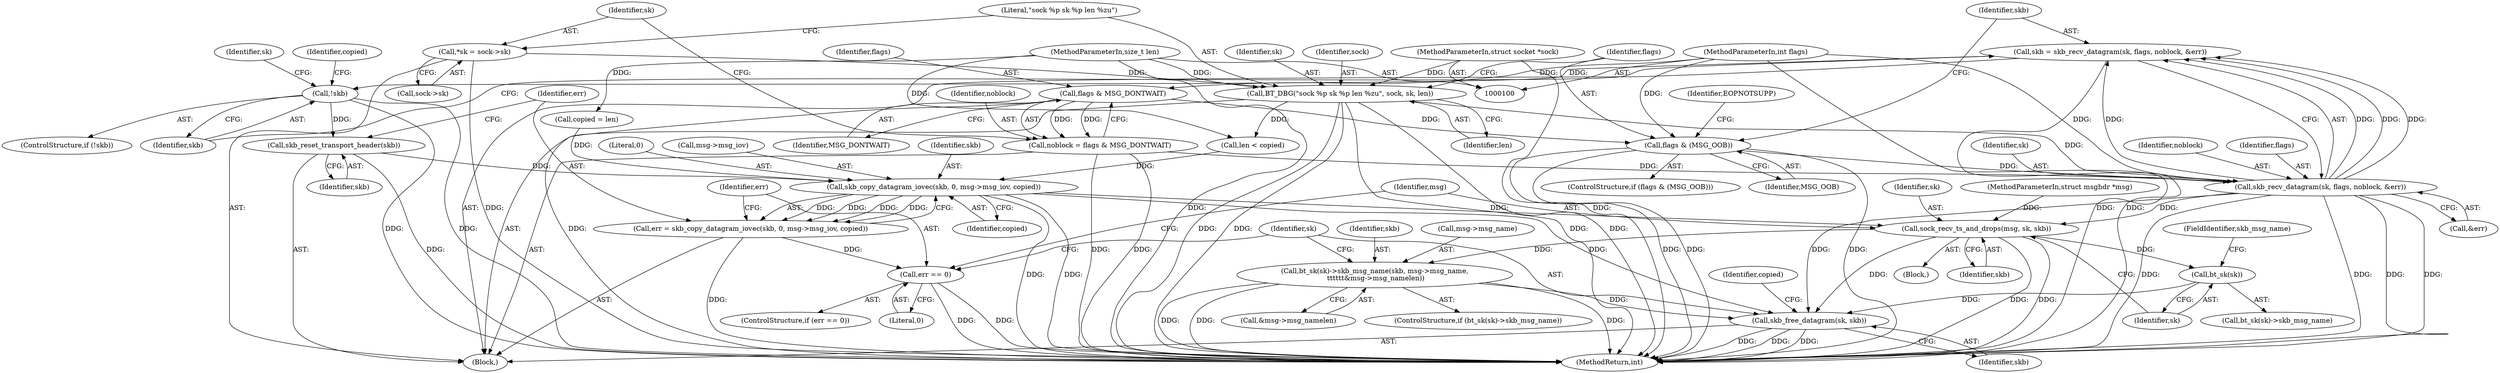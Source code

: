 digraph "0_linux_f3d3342602f8bcbf37d7c46641cb9bca7618eb1c_6@API" {
"1000134" [label="(Call,skb = skb_recv_datagram(sk, flags, noblock, &err))"];
"1000136" [label="(Call,skb_recv_datagram(sk, flags, noblock, &err))"];
"1000122" [label="(Call,BT_DBG(\"sock %p sk %p len %zu\", sock, sk, len))"];
"1000102" [label="(MethodParameterIn,struct socket *sock)"];
"1000114" [label="(Call,*sk = sock->sk)"];
"1000104" [label="(MethodParameterIn,size_t len)"];
"1000128" [label="(Call,flags & (MSG_OOB))"];
"1000110" [label="(Call,flags & MSG_DONTWAIT)"];
"1000105" [label="(MethodParameterIn,int flags)"];
"1000108" [label="(Call,noblock = flags & MSG_DONTWAIT)"];
"1000143" [label="(Call,!skb)"];
"1000174" [label="(Call,skb_reset_transport_header(skb))"];
"1000178" [label="(Call,skb_copy_datagram_iovec(skb, 0, msg->msg_iov, copied))"];
"1000176" [label="(Call,err = skb_copy_datagram_iovec(skb, 0, msg->msg_iov, copied))"];
"1000186" [label="(Call,err == 0)"];
"1000190" [label="(Call,sock_recv_ts_and_drops(msg, sk, skb))"];
"1000196" [label="(Call,bt_sk(sk))"];
"1000208" [label="(Call,skb_free_datagram(sk, skb))"];
"1000199" [label="(Call,bt_sk(sk)->skb_msg_name(skb, msg->msg_name,\n \t\t\t\t\t\t&msg->msg_namelen))"];
"1000193" [label="(Identifier,skb)"];
"1000199" [label="(Call,bt_sk(sk)->skb_msg_name(skb, msg->msg_name,\n \t\t\t\t\t\t&msg->msg_namelen))"];
"1000142" [label="(ControlStructure,if (!skb))"];
"1000130" [label="(Identifier,MSG_OOB)"];
"1000139" [label="(Identifier,noblock)"];
"1000129" [label="(Identifier,flags)"];
"1000111" [label="(Identifier,flags)"];
"1000149" [label="(Identifier,sk)"];
"1000175" [label="(Identifier,skb)"];
"1000211" [label="(Identifier,copied)"];
"1000200" [label="(Identifier,skb)"];
"1000114" [label="(Call,*sk = sock->sk)"];
"1000208" [label="(Call,skb_free_datagram(sk, skb))"];
"1000106" [label="(Block,)"];
"1000212" [label="(MethodReturn,int)"];
"1000162" [label="(Call,len < copied)"];
"1000105" [label="(MethodParameterIn,int flags)"];
"1000125" [label="(Identifier,sk)"];
"1000210" [label="(Identifier,skb)"];
"1000201" [label="(Call,msg->msg_name)"];
"1000143" [label="(Call,!skb)"];
"1000157" [label="(Identifier,copied)"];
"1000180" [label="(Literal,0)"];
"1000134" [label="(Call,skb = skb_recv_datagram(sk, flags, noblock, &err))"];
"1000122" [label="(Call,BT_DBG(\"sock %p sk %p len %zu\", sock, sk, len))"];
"1000115" [label="(Identifier,sk)"];
"1000171" [label="(Call,copied = len)"];
"1000140" [label="(Call,&err)"];
"1000104" [label="(MethodParameterIn,size_t len)"];
"1000144" [label="(Identifier,skb)"];
"1000102" [label="(MethodParameterIn,struct socket *sock)"];
"1000189" [label="(Block,)"];
"1000126" [label="(Identifier,len)"];
"1000103" [label="(MethodParameterIn,struct msghdr *msg)"];
"1000186" [label="(Call,err == 0)"];
"1000185" [label="(ControlStructure,if (err == 0))"];
"1000174" [label="(Call,skb_reset_transport_header(skb))"];
"1000110" [label="(Call,flags & MSG_DONTWAIT)"];
"1000176" [label="(Call,err = skb_copy_datagram_iovec(skb, 0, msg->msg_iov, copied))"];
"1000135" [label="(Identifier,skb)"];
"1000181" [label="(Call,msg->msg_iov)"];
"1000123" [label="(Literal,\"sock %p sk %p len %zu\")"];
"1000128" [label="(Call,flags & (MSG_OOB))"];
"1000136" [label="(Call,skb_recv_datagram(sk, flags, noblock, &err))"];
"1000124" [label="(Identifier,sock)"];
"1000209" [label="(Identifier,sk)"];
"1000116" [label="(Call,sock->sk)"];
"1000133" [label="(Identifier,EOPNOTSUPP)"];
"1000198" [label="(FieldIdentifier,skb_msg_name)"];
"1000187" [label="(Identifier,err)"];
"1000184" [label="(Identifier,copied)"];
"1000188" [label="(Literal,0)"];
"1000191" [label="(Identifier,msg)"];
"1000192" [label="(Identifier,sk)"];
"1000196" [label="(Call,bt_sk(sk))"];
"1000190" [label="(Call,sock_recv_ts_and_drops(msg, sk, skb))"];
"1000109" [label="(Identifier,noblock)"];
"1000178" [label="(Call,skb_copy_datagram_iovec(skb, 0, msg->msg_iov, copied))"];
"1000177" [label="(Identifier,err)"];
"1000138" [label="(Identifier,flags)"];
"1000127" [label="(ControlStructure,if (flags & (MSG_OOB)))"];
"1000204" [label="(Call,&msg->msg_namelen)"];
"1000112" [label="(Identifier,MSG_DONTWAIT)"];
"1000179" [label="(Identifier,skb)"];
"1000137" [label="(Identifier,sk)"];
"1000197" [label="(Identifier,sk)"];
"1000195" [label="(Call,bt_sk(sk)->skb_msg_name)"];
"1000108" [label="(Call,noblock = flags & MSG_DONTWAIT)"];
"1000194" [label="(ControlStructure,if (bt_sk(sk)->skb_msg_name))"];
"1000134" -> "1000106"  [label="AST: "];
"1000134" -> "1000136"  [label="CFG: "];
"1000135" -> "1000134"  [label="AST: "];
"1000136" -> "1000134"  [label="AST: "];
"1000144" -> "1000134"  [label="CFG: "];
"1000134" -> "1000212"  [label="DDG: "];
"1000136" -> "1000134"  [label="DDG: "];
"1000136" -> "1000134"  [label="DDG: "];
"1000136" -> "1000134"  [label="DDG: "];
"1000136" -> "1000134"  [label="DDG: "];
"1000134" -> "1000143"  [label="DDG: "];
"1000136" -> "1000140"  [label="CFG: "];
"1000137" -> "1000136"  [label="AST: "];
"1000138" -> "1000136"  [label="AST: "];
"1000139" -> "1000136"  [label="AST: "];
"1000140" -> "1000136"  [label="AST: "];
"1000136" -> "1000212"  [label="DDG: "];
"1000136" -> "1000212"  [label="DDG: "];
"1000136" -> "1000212"  [label="DDG: "];
"1000136" -> "1000212"  [label="DDG: "];
"1000122" -> "1000136"  [label="DDG: "];
"1000128" -> "1000136"  [label="DDG: "];
"1000105" -> "1000136"  [label="DDG: "];
"1000108" -> "1000136"  [label="DDG: "];
"1000136" -> "1000190"  [label="DDG: "];
"1000136" -> "1000208"  [label="DDG: "];
"1000122" -> "1000106"  [label="AST: "];
"1000122" -> "1000126"  [label="CFG: "];
"1000123" -> "1000122"  [label="AST: "];
"1000124" -> "1000122"  [label="AST: "];
"1000125" -> "1000122"  [label="AST: "];
"1000126" -> "1000122"  [label="AST: "];
"1000129" -> "1000122"  [label="CFG: "];
"1000122" -> "1000212"  [label="DDG: "];
"1000122" -> "1000212"  [label="DDG: "];
"1000122" -> "1000212"  [label="DDG: "];
"1000122" -> "1000212"  [label="DDG: "];
"1000102" -> "1000122"  [label="DDG: "];
"1000114" -> "1000122"  [label="DDG: "];
"1000104" -> "1000122"  [label="DDG: "];
"1000122" -> "1000162"  [label="DDG: "];
"1000102" -> "1000100"  [label="AST: "];
"1000102" -> "1000212"  [label="DDG: "];
"1000114" -> "1000106"  [label="AST: "];
"1000114" -> "1000116"  [label="CFG: "];
"1000115" -> "1000114"  [label="AST: "];
"1000116" -> "1000114"  [label="AST: "];
"1000123" -> "1000114"  [label="CFG: "];
"1000114" -> "1000212"  [label="DDG: "];
"1000104" -> "1000100"  [label="AST: "];
"1000104" -> "1000212"  [label="DDG: "];
"1000104" -> "1000162"  [label="DDG: "];
"1000104" -> "1000171"  [label="DDG: "];
"1000128" -> "1000127"  [label="AST: "];
"1000128" -> "1000130"  [label="CFG: "];
"1000129" -> "1000128"  [label="AST: "];
"1000130" -> "1000128"  [label="AST: "];
"1000133" -> "1000128"  [label="CFG: "];
"1000135" -> "1000128"  [label="CFG: "];
"1000128" -> "1000212"  [label="DDG: "];
"1000128" -> "1000212"  [label="DDG: "];
"1000128" -> "1000212"  [label="DDG: "];
"1000110" -> "1000128"  [label="DDG: "];
"1000105" -> "1000128"  [label="DDG: "];
"1000110" -> "1000108"  [label="AST: "];
"1000110" -> "1000112"  [label="CFG: "];
"1000111" -> "1000110"  [label="AST: "];
"1000112" -> "1000110"  [label="AST: "];
"1000108" -> "1000110"  [label="CFG: "];
"1000110" -> "1000212"  [label="DDG: "];
"1000110" -> "1000108"  [label="DDG: "];
"1000110" -> "1000108"  [label="DDG: "];
"1000105" -> "1000110"  [label="DDG: "];
"1000105" -> "1000100"  [label="AST: "];
"1000105" -> "1000212"  [label="DDG: "];
"1000108" -> "1000106"  [label="AST: "];
"1000109" -> "1000108"  [label="AST: "];
"1000115" -> "1000108"  [label="CFG: "];
"1000108" -> "1000212"  [label="DDG: "];
"1000108" -> "1000212"  [label="DDG: "];
"1000143" -> "1000142"  [label="AST: "];
"1000143" -> "1000144"  [label="CFG: "];
"1000144" -> "1000143"  [label="AST: "];
"1000149" -> "1000143"  [label="CFG: "];
"1000157" -> "1000143"  [label="CFG: "];
"1000143" -> "1000212"  [label="DDG: "];
"1000143" -> "1000212"  [label="DDG: "];
"1000143" -> "1000174"  [label="DDG: "];
"1000174" -> "1000106"  [label="AST: "];
"1000174" -> "1000175"  [label="CFG: "];
"1000175" -> "1000174"  [label="AST: "];
"1000177" -> "1000174"  [label="CFG: "];
"1000174" -> "1000212"  [label="DDG: "];
"1000174" -> "1000178"  [label="DDG: "];
"1000178" -> "1000176"  [label="AST: "];
"1000178" -> "1000184"  [label="CFG: "];
"1000179" -> "1000178"  [label="AST: "];
"1000180" -> "1000178"  [label="AST: "];
"1000181" -> "1000178"  [label="AST: "];
"1000184" -> "1000178"  [label="AST: "];
"1000176" -> "1000178"  [label="CFG: "];
"1000178" -> "1000212"  [label="DDG: "];
"1000178" -> "1000212"  [label="DDG: "];
"1000178" -> "1000176"  [label="DDG: "];
"1000178" -> "1000176"  [label="DDG: "];
"1000178" -> "1000176"  [label="DDG: "];
"1000178" -> "1000176"  [label="DDG: "];
"1000162" -> "1000178"  [label="DDG: "];
"1000171" -> "1000178"  [label="DDG: "];
"1000178" -> "1000190"  [label="DDG: "];
"1000178" -> "1000208"  [label="DDG: "];
"1000176" -> "1000106"  [label="AST: "];
"1000177" -> "1000176"  [label="AST: "];
"1000187" -> "1000176"  [label="CFG: "];
"1000176" -> "1000212"  [label="DDG: "];
"1000176" -> "1000186"  [label="DDG: "];
"1000186" -> "1000185"  [label="AST: "];
"1000186" -> "1000188"  [label="CFG: "];
"1000187" -> "1000186"  [label="AST: "];
"1000188" -> "1000186"  [label="AST: "];
"1000191" -> "1000186"  [label="CFG: "];
"1000209" -> "1000186"  [label="CFG: "];
"1000186" -> "1000212"  [label="DDG: "];
"1000186" -> "1000212"  [label="DDG: "];
"1000190" -> "1000189"  [label="AST: "];
"1000190" -> "1000193"  [label="CFG: "];
"1000191" -> "1000190"  [label="AST: "];
"1000192" -> "1000190"  [label="AST: "];
"1000193" -> "1000190"  [label="AST: "];
"1000197" -> "1000190"  [label="CFG: "];
"1000190" -> "1000212"  [label="DDG: "];
"1000190" -> "1000212"  [label="DDG: "];
"1000103" -> "1000190"  [label="DDG: "];
"1000190" -> "1000196"  [label="DDG: "];
"1000190" -> "1000199"  [label="DDG: "];
"1000190" -> "1000208"  [label="DDG: "];
"1000196" -> "1000195"  [label="AST: "];
"1000196" -> "1000197"  [label="CFG: "];
"1000197" -> "1000196"  [label="AST: "];
"1000198" -> "1000196"  [label="CFG: "];
"1000196" -> "1000208"  [label="DDG: "];
"1000208" -> "1000106"  [label="AST: "];
"1000208" -> "1000210"  [label="CFG: "];
"1000209" -> "1000208"  [label="AST: "];
"1000210" -> "1000208"  [label="AST: "];
"1000211" -> "1000208"  [label="CFG: "];
"1000208" -> "1000212"  [label="DDG: "];
"1000208" -> "1000212"  [label="DDG: "];
"1000208" -> "1000212"  [label="DDG: "];
"1000199" -> "1000208"  [label="DDG: "];
"1000199" -> "1000194"  [label="AST: "];
"1000199" -> "1000204"  [label="CFG: "];
"1000200" -> "1000199"  [label="AST: "];
"1000201" -> "1000199"  [label="AST: "];
"1000204" -> "1000199"  [label="AST: "];
"1000209" -> "1000199"  [label="CFG: "];
"1000199" -> "1000212"  [label="DDG: "];
"1000199" -> "1000212"  [label="DDG: "];
"1000199" -> "1000212"  [label="DDG: "];
}
